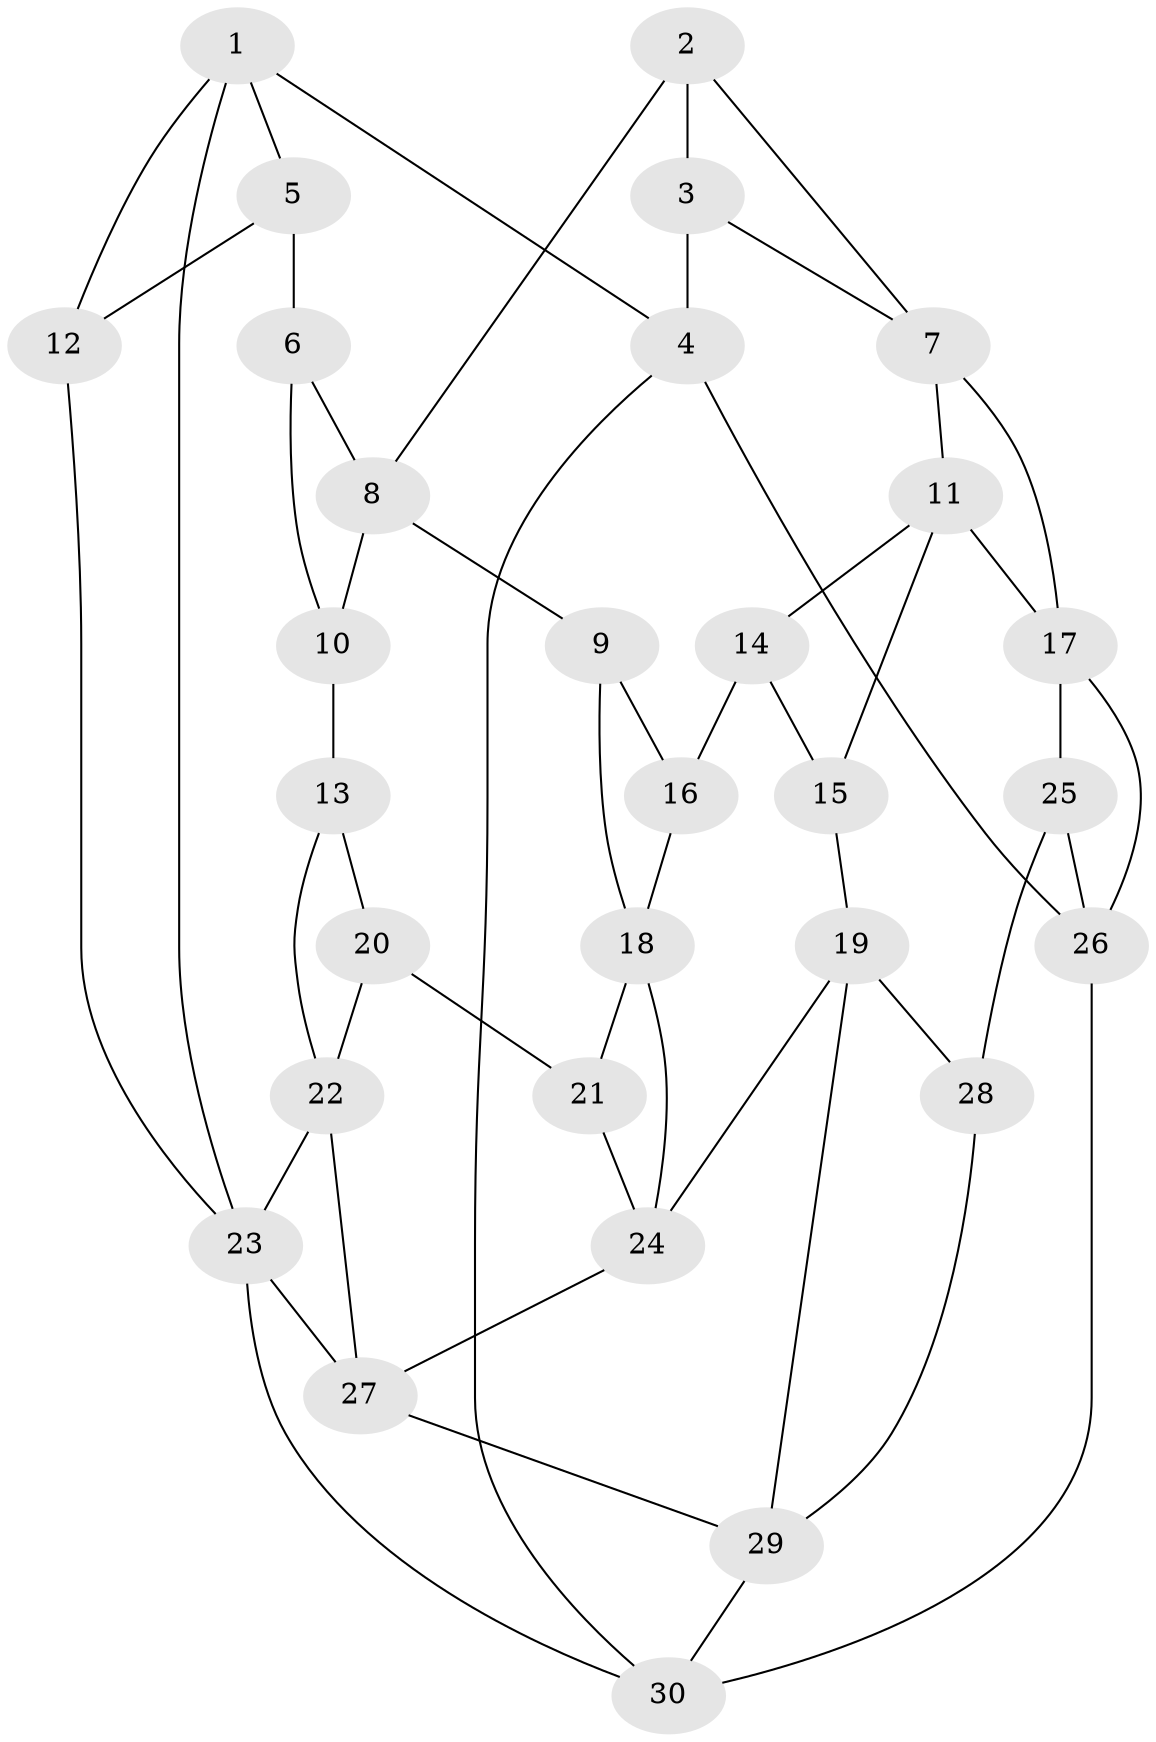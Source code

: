 // original degree distribution, {3: 0.03333333333333333, 6: 0.2, 4: 0.23333333333333334, 5: 0.5333333333333333}
// Generated by graph-tools (version 1.1) at 2025/03/03/09/25 03:03:13]
// undirected, 30 vertices, 53 edges
graph export_dot {
graph [start="1"]
  node [color=gray90,style=filled];
  1;
  2;
  3;
  4;
  5;
  6;
  7;
  8;
  9;
  10;
  11;
  12;
  13;
  14;
  15;
  16;
  17;
  18;
  19;
  20;
  21;
  22;
  23;
  24;
  25;
  26;
  27;
  28;
  29;
  30;
  1 -- 4 [weight=1.0];
  1 -- 5 [weight=1.0];
  1 -- 12 [weight=1.0];
  1 -- 23 [weight=1.0];
  2 -- 3 [weight=1.0];
  2 -- 7 [weight=1.0];
  2 -- 8 [weight=1.0];
  3 -- 4 [weight=2.0];
  3 -- 7 [weight=1.0];
  4 -- 26 [weight=1.0];
  4 -- 30 [weight=1.0];
  5 -- 6 [weight=2.0];
  5 -- 12 [weight=2.0];
  6 -- 8 [weight=1.0];
  6 -- 10 [weight=1.0];
  7 -- 11 [weight=1.0];
  7 -- 17 [weight=1.0];
  8 -- 9 [weight=1.0];
  8 -- 10 [weight=1.0];
  9 -- 16 [weight=1.0];
  9 -- 18 [weight=1.0];
  10 -- 13 [weight=2.0];
  11 -- 14 [weight=1.0];
  11 -- 15 [weight=1.0];
  11 -- 17 [weight=1.0];
  12 -- 23 [weight=1.0];
  13 -- 20 [weight=1.0];
  13 -- 22 [weight=1.0];
  14 -- 15 [weight=1.0];
  14 -- 16 [weight=2.0];
  15 -- 19 [weight=1.0];
  16 -- 18 [weight=1.0];
  17 -- 25 [weight=1.0];
  17 -- 26 [weight=1.0];
  18 -- 21 [weight=1.0];
  18 -- 24 [weight=1.0];
  19 -- 24 [weight=1.0];
  19 -- 28 [weight=1.0];
  19 -- 29 [weight=1.0];
  20 -- 21 [weight=2.0];
  20 -- 22 [weight=1.0];
  21 -- 24 [weight=1.0];
  22 -- 23 [weight=1.0];
  22 -- 27 [weight=1.0];
  23 -- 27 [weight=1.0];
  23 -- 30 [weight=1.0];
  24 -- 27 [weight=1.0];
  25 -- 26 [weight=1.0];
  25 -- 28 [weight=2.0];
  26 -- 30 [weight=1.0];
  27 -- 29 [weight=1.0];
  28 -- 29 [weight=1.0];
  29 -- 30 [weight=1.0];
}

